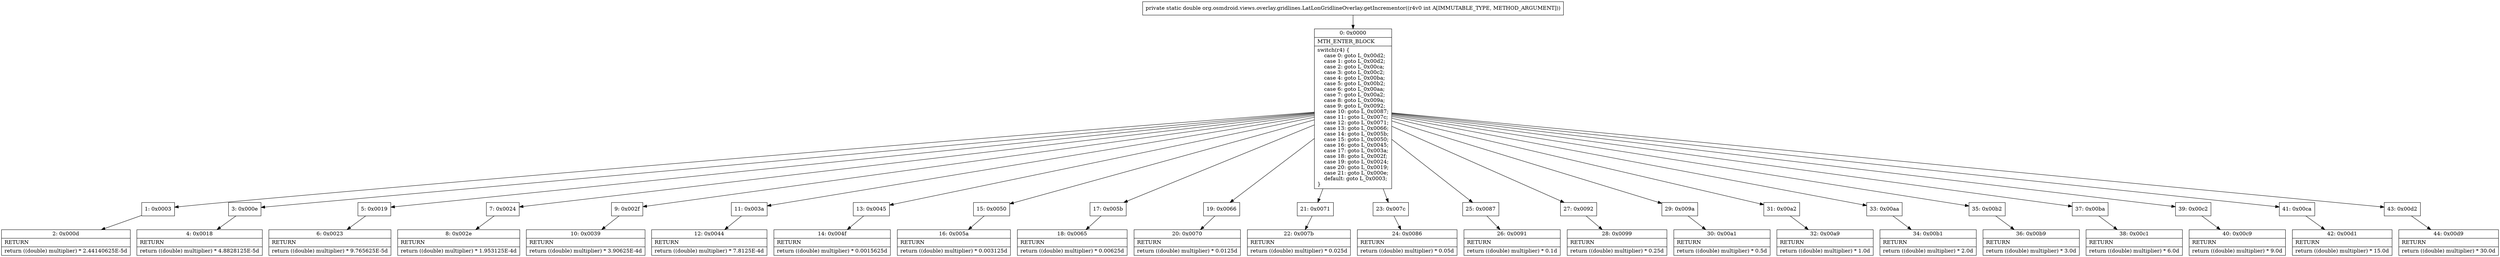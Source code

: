 digraph "CFG fororg.osmdroid.views.overlay.gridlines.LatLonGridlineOverlay.getIncrementor(I)D" {
Node_0 [shape=record,label="{0\:\ 0x0000|MTH_ENTER_BLOCK\l|switch(r4) \{\l    case 0: goto L_0x00d2;\l    case 1: goto L_0x00d2;\l    case 2: goto L_0x00ca;\l    case 3: goto L_0x00c2;\l    case 4: goto L_0x00ba;\l    case 5: goto L_0x00b2;\l    case 6: goto L_0x00aa;\l    case 7: goto L_0x00a2;\l    case 8: goto L_0x009a;\l    case 9: goto L_0x0092;\l    case 10: goto L_0x0087;\l    case 11: goto L_0x007c;\l    case 12: goto L_0x0071;\l    case 13: goto L_0x0066;\l    case 14: goto L_0x005b;\l    case 15: goto L_0x0050;\l    case 16: goto L_0x0045;\l    case 17: goto L_0x003a;\l    case 18: goto L_0x002f;\l    case 19: goto L_0x0024;\l    case 20: goto L_0x0019;\l    case 21: goto L_0x000e;\l    default: goto L_0x0003;\l\}\l}"];
Node_1 [shape=record,label="{1\:\ 0x0003}"];
Node_2 [shape=record,label="{2\:\ 0x000d|RETURN\l|return ((double) multiplier) * 2.44140625E\-5d\l}"];
Node_3 [shape=record,label="{3\:\ 0x000e}"];
Node_4 [shape=record,label="{4\:\ 0x0018|RETURN\l|return ((double) multiplier) * 4.8828125E\-5d\l}"];
Node_5 [shape=record,label="{5\:\ 0x0019}"];
Node_6 [shape=record,label="{6\:\ 0x0023|RETURN\l|return ((double) multiplier) * 9.765625E\-5d\l}"];
Node_7 [shape=record,label="{7\:\ 0x0024}"];
Node_8 [shape=record,label="{8\:\ 0x002e|RETURN\l|return ((double) multiplier) * 1.953125E\-4d\l}"];
Node_9 [shape=record,label="{9\:\ 0x002f}"];
Node_10 [shape=record,label="{10\:\ 0x0039|RETURN\l|return ((double) multiplier) * 3.90625E\-4d\l}"];
Node_11 [shape=record,label="{11\:\ 0x003a}"];
Node_12 [shape=record,label="{12\:\ 0x0044|RETURN\l|return ((double) multiplier) * 7.8125E\-4d\l}"];
Node_13 [shape=record,label="{13\:\ 0x0045}"];
Node_14 [shape=record,label="{14\:\ 0x004f|RETURN\l|return ((double) multiplier) * 0.0015625d\l}"];
Node_15 [shape=record,label="{15\:\ 0x0050}"];
Node_16 [shape=record,label="{16\:\ 0x005a|RETURN\l|return ((double) multiplier) * 0.003125d\l}"];
Node_17 [shape=record,label="{17\:\ 0x005b}"];
Node_18 [shape=record,label="{18\:\ 0x0065|RETURN\l|return ((double) multiplier) * 0.00625d\l}"];
Node_19 [shape=record,label="{19\:\ 0x0066}"];
Node_20 [shape=record,label="{20\:\ 0x0070|RETURN\l|return ((double) multiplier) * 0.0125d\l}"];
Node_21 [shape=record,label="{21\:\ 0x0071}"];
Node_22 [shape=record,label="{22\:\ 0x007b|RETURN\l|return ((double) multiplier) * 0.025d\l}"];
Node_23 [shape=record,label="{23\:\ 0x007c}"];
Node_24 [shape=record,label="{24\:\ 0x0086|RETURN\l|return ((double) multiplier) * 0.05d\l}"];
Node_25 [shape=record,label="{25\:\ 0x0087}"];
Node_26 [shape=record,label="{26\:\ 0x0091|RETURN\l|return ((double) multiplier) * 0.1d\l}"];
Node_27 [shape=record,label="{27\:\ 0x0092}"];
Node_28 [shape=record,label="{28\:\ 0x0099|RETURN\l|return ((double) multiplier) * 0.25d\l}"];
Node_29 [shape=record,label="{29\:\ 0x009a}"];
Node_30 [shape=record,label="{30\:\ 0x00a1|RETURN\l|return ((double) multiplier) * 0.5d\l}"];
Node_31 [shape=record,label="{31\:\ 0x00a2}"];
Node_32 [shape=record,label="{32\:\ 0x00a9|RETURN\l|return ((double) multiplier) * 1.0d\l}"];
Node_33 [shape=record,label="{33\:\ 0x00aa}"];
Node_34 [shape=record,label="{34\:\ 0x00b1|RETURN\l|return ((double) multiplier) * 2.0d\l}"];
Node_35 [shape=record,label="{35\:\ 0x00b2}"];
Node_36 [shape=record,label="{36\:\ 0x00b9|RETURN\l|return ((double) multiplier) * 3.0d\l}"];
Node_37 [shape=record,label="{37\:\ 0x00ba}"];
Node_38 [shape=record,label="{38\:\ 0x00c1|RETURN\l|return ((double) multiplier) * 6.0d\l}"];
Node_39 [shape=record,label="{39\:\ 0x00c2}"];
Node_40 [shape=record,label="{40\:\ 0x00c9|RETURN\l|return ((double) multiplier) * 9.0d\l}"];
Node_41 [shape=record,label="{41\:\ 0x00ca}"];
Node_42 [shape=record,label="{42\:\ 0x00d1|RETURN\l|return ((double) multiplier) * 15.0d\l}"];
Node_43 [shape=record,label="{43\:\ 0x00d2}"];
Node_44 [shape=record,label="{44\:\ 0x00d9|RETURN\l|return ((double) multiplier) * 30.0d\l}"];
MethodNode[shape=record,label="{private static double org.osmdroid.views.overlay.gridlines.LatLonGridlineOverlay.getIncrementor((r4v0 int A[IMMUTABLE_TYPE, METHOD_ARGUMENT])) }"];
MethodNode -> Node_0;
Node_0 -> Node_1;
Node_0 -> Node_3;
Node_0 -> Node_5;
Node_0 -> Node_7;
Node_0 -> Node_9;
Node_0 -> Node_11;
Node_0 -> Node_13;
Node_0 -> Node_15;
Node_0 -> Node_17;
Node_0 -> Node_19;
Node_0 -> Node_21;
Node_0 -> Node_23;
Node_0 -> Node_25;
Node_0 -> Node_27;
Node_0 -> Node_29;
Node_0 -> Node_31;
Node_0 -> Node_33;
Node_0 -> Node_35;
Node_0 -> Node_37;
Node_0 -> Node_39;
Node_0 -> Node_41;
Node_0 -> Node_43;
Node_1 -> Node_2;
Node_3 -> Node_4;
Node_5 -> Node_6;
Node_7 -> Node_8;
Node_9 -> Node_10;
Node_11 -> Node_12;
Node_13 -> Node_14;
Node_15 -> Node_16;
Node_17 -> Node_18;
Node_19 -> Node_20;
Node_21 -> Node_22;
Node_23 -> Node_24;
Node_25 -> Node_26;
Node_27 -> Node_28;
Node_29 -> Node_30;
Node_31 -> Node_32;
Node_33 -> Node_34;
Node_35 -> Node_36;
Node_37 -> Node_38;
Node_39 -> Node_40;
Node_41 -> Node_42;
Node_43 -> Node_44;
}

